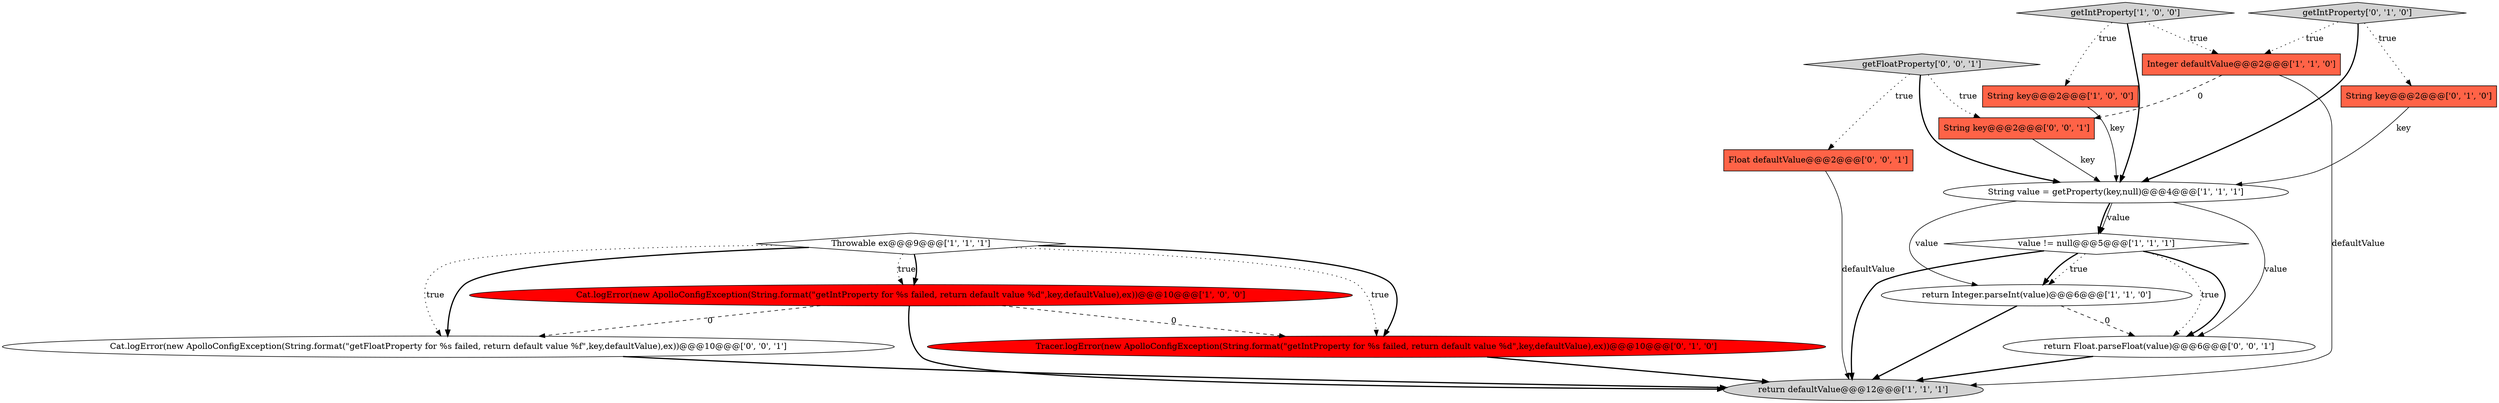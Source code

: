 digraph {
13 [style = filled, label = "Cat.logError(new ApolloConfigException(String.format(\"getFloatProperty for %s failed, return default value %f\",key,defaultValue),ex))@@@10@@@['0', '0', '1']", fillcolor = white, shape = ellipse image = "AAA0AAABBB3BBB"];
4 [style = filled, label = "return defaultValue@@@12@@@['1', '1', '1']", fillcolor = lightgray, shape = ellipse image = "AAA0AAABBB1BBB"];
15 [style = filled, label = "getFloatProperty['0', '0', '1']", fillcolor = lightgray, shape = diamond image = "AAA0AAABBB3BBB"];
16 [style = filled, label = "String key@@@2@@@['0', '0', '1']", fillcolor = tomato, shape = box image = "AAA0AAABBB3BBB"];
14 [style = filled, label = "Float defaultValue@@@2@@@['0', '0', '1']", fillcolor = tomato, shape = box image = "AAA0AAABBB3BBB"];
3 [style = filled, label = "Integer defaultValue@@@2@@@['1', '1', '0']", fillcolor = tomato, shape = box image = "AAA0AAABBB1BBB"];
10 [style = filled, label = "String key@@@2@@@['0', '1', '0']", fillcolor = tomato, shape = box image = "AAA0AAABBB2BBB"];
11 [style = filled, label = "Tracer.logError(new ApolloConfigException(String.format(\"getIntProperty for %s failed, return default value %d\",key,defaultValue),ex))@@@10@@@['0', '1', '0']", fillcolor = red, shape = ellipse image = "AAA1AAABBB2BBB"];
2 [style = filled, label = "String value = getProperty(key,null)@@@4@@@['1', '1', '1']", fillcolor = white, shape = ellipse image = "AAA0AAABBB1BBB"];
5 [style = filled, label = "Throwable ex@@@9@@@['1', '1', '1']", fillcolor = white, shape = diamond image = "AAA0AAABBB1BBB"];
7 [style = filled, label = "return Integer.parseInt(value)@@@6@@@['1', '1', '0']", fillcolor = white, shape = ellipse image = "AAA0AAABBB1BBB"];
9 [style = filled, label = "getIntProperty['0', '1', '0']", fillcolor = lightgray, shape = diamond image = "AAA0AAABBB2BBB"];
0 [style = filled, label = "Cat.logError(new ApolloConfigException(String.format(\"getIntProperty for %s failed, return default value %d\",key,defaultValue),ex))@@@10@@@['1', '0', '0']", fillcolor = red, shape = ellipse image = "AAA1AAABBB1BBB"];
1 [style = filled, label = "String key@@@2@@@['1', '0', '0']", fillcolor = tomato, shape = box image = "AAA0AAABBB1BBB"];
6 [style = filled, label = "value != null@@@5@@@['1', '1', '1']", fillcolor = white, shape = diamond image = "AAA0AAABBB1BBB"];
8 [style = filled, label = "getIntProperty['1', '0', '0']", fillcolor = lightgray, shape = diamond image = "AAA0AAABBB1BBB"];
12 [style = filled, label = "return Float.parseFloat(value)@@@6@@@['0', '0', '1']", fillcolor = white, shape = ellipse image = "AAA0AAABBB3BBB"];
14->4 [style = solid, label="defaultValue"];
2->6 [style = solid, label="value"];
15->2 [style = bold, label=""];
9->2 [style = bold, label=""];
2->6 [style = bold, label=""];
11->4 [style = bold, label=""];
3->16 [style = dashed, label="0"];
3->4 [style = solid, label="defaultValue"];
16->2 [style = solid, label="key"];
0->11 [style = dashed, label="0"];
5->0 [style = dotted, label="true"];
7->4 [style = bold, label=""];
15->16 [style = dotted, label="true"];
15->14 [style = dotted, label="true"];
1->2 [style = solid, label="key"];
8->3 [style = dotted, label="true"];
8->1 [style = dotted, label="true"];
6->4 [style = bold, label=""];
5->13 [style = dotted, label="true"];
5->11 [style = dotted, label="true"];
10->2 [style = solid, label="key"];
5->0 [style = bold, label=""];
8->2 [style = bold, label=""];
12->4 [style = bold, label=""];
0->4 [style = bold, label=""];
5->13 [style = bold, label=""];
0->13 [style = dashed, label="0"];
6->7 [style = dotted, label="true"];
7->12 [style = dashed, label="0"];
5->11 [style = bold, label=""];
6->12 [style = dotted, label="true"];
6->7 [style = bold, label=""];
9->10 [style = dotted, label="true"];
2->7 [style = solid, label="value"];
9->3 [style = dotted, label="true"];
2->12 [style = solid, label="value"];
13->4 [style = bold, label=""];
6->12 [style = bold, label=""];
}
